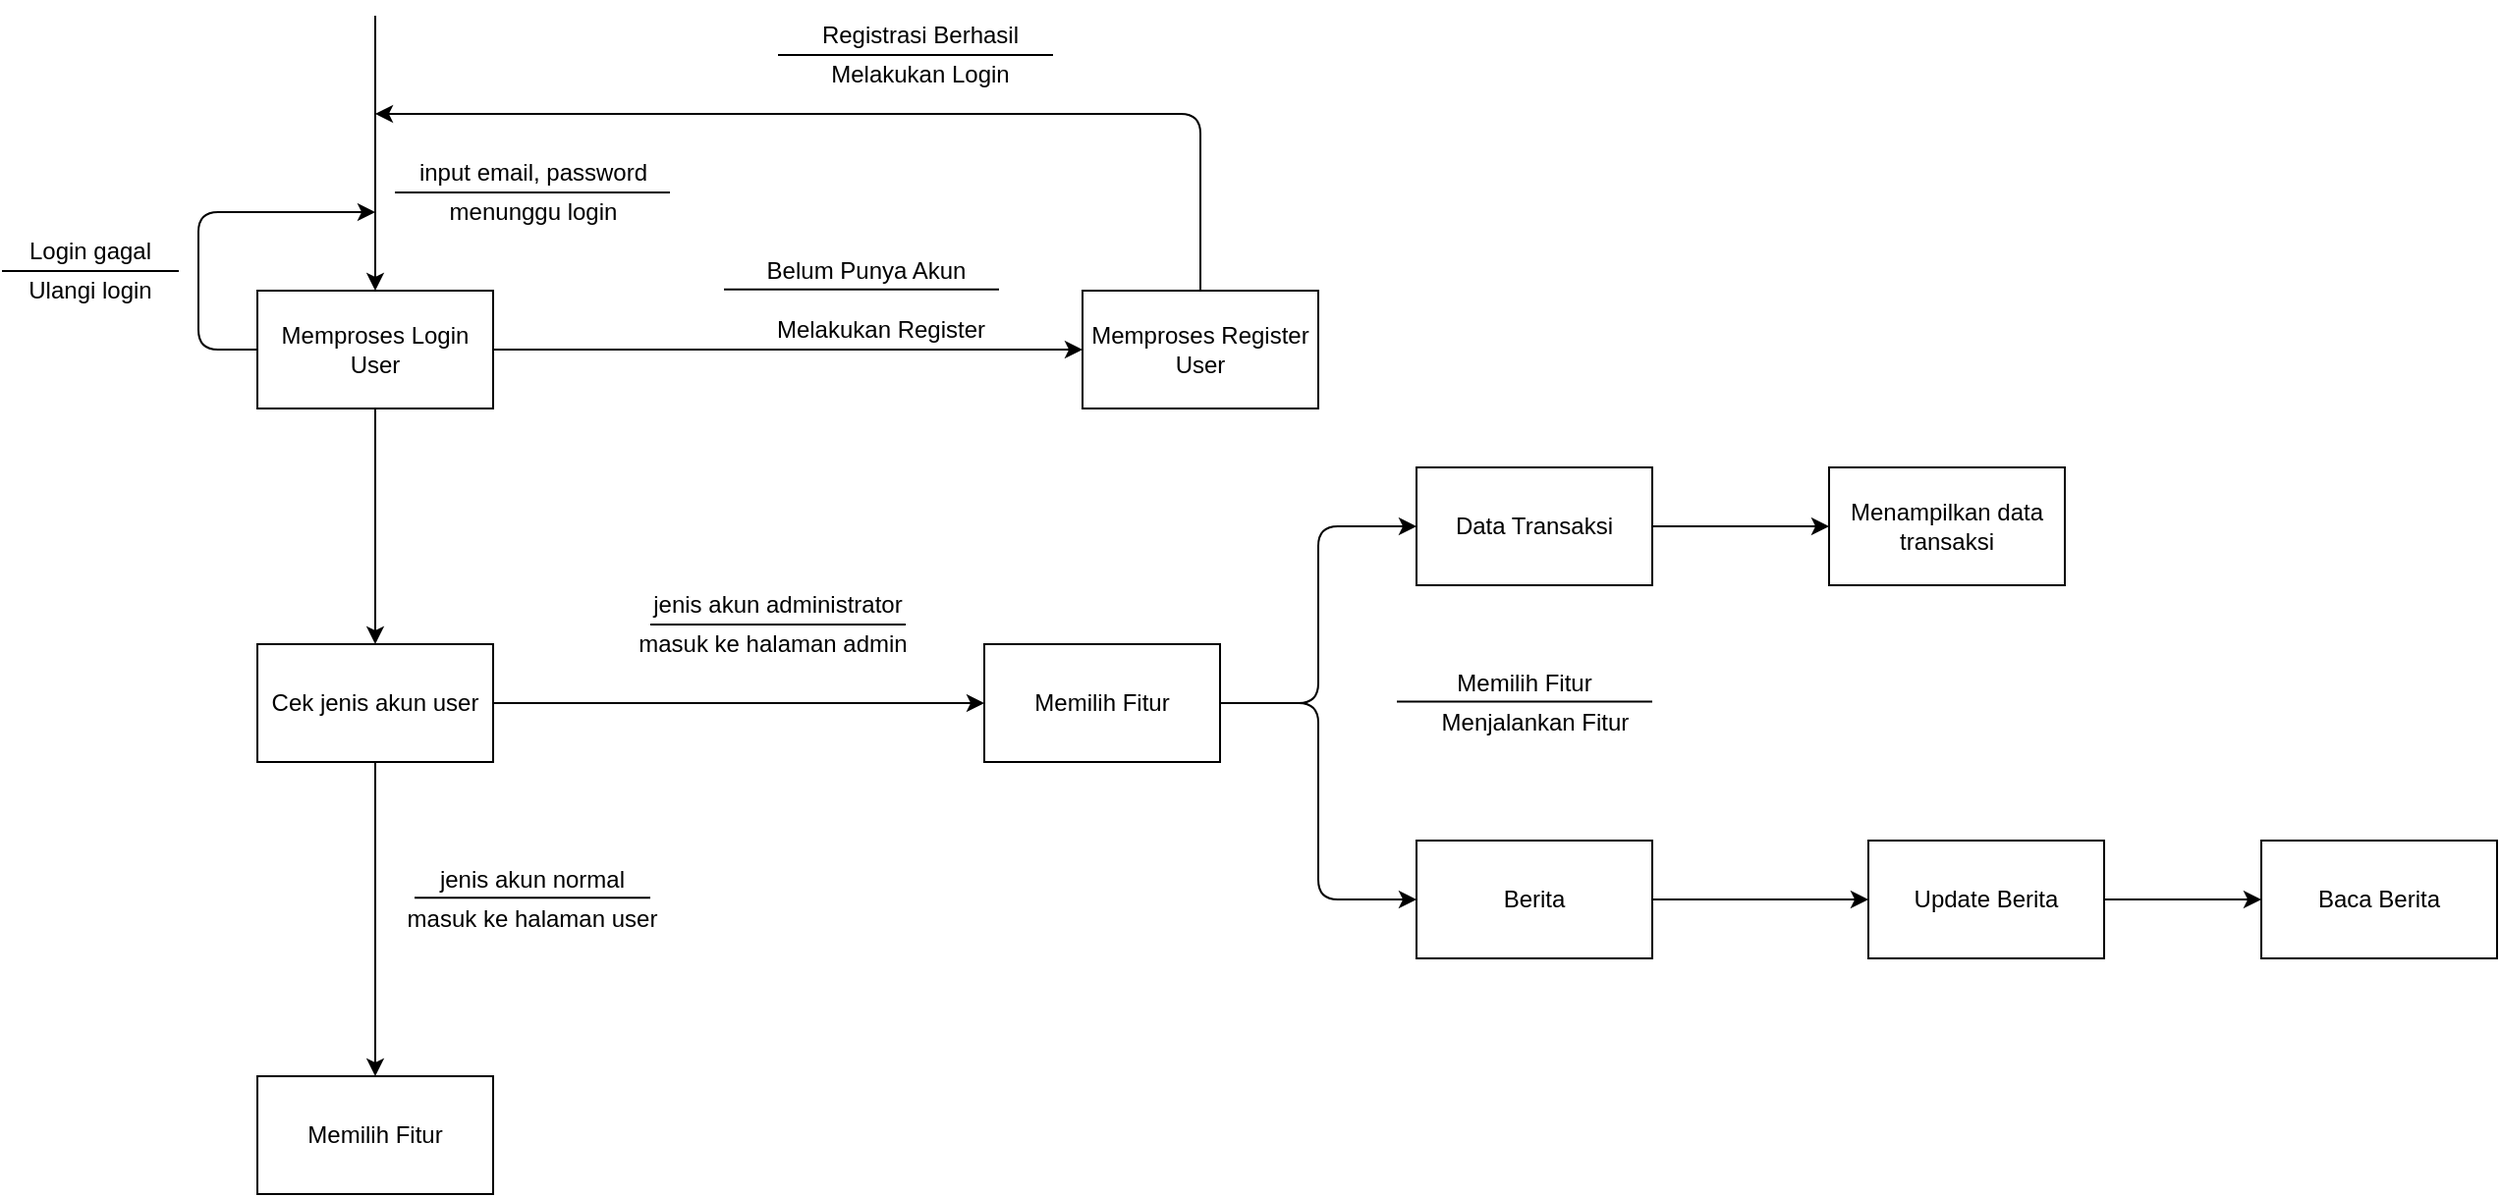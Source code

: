<mxfile version="14.4.9" type="github">
  <diagram id="Y3RQjts4w9S6fyrn0gKJ" name="Page-1">
    <mxGraphModel dx="1826" dy="829" grid="1" gridSize="10" guides="1" tooltips="1" connect="1" arrows="1" fold="1" page="1" pageScale="1" pageWidth="850" pageHeight="1100" math="0" shadow="0">
      <root>
        <mxCell id="0" />
        <mxCell id="1" parent="0" />
        <mxCell id="V7pk3bzo27fnIrdt9AIc-1" value="Memproses Login User" style="rounded=0;whiteSpace=wrap;html=1;" vertex="1" parent="1">
          <mxGeometry x="190" y="170" width="120" height="60" as="geometry" />
        </mxCell>
        <mxCell id="V7pk3bzo27fnIrdt9AIc-3" value="" style="endArrow=classic;html=1;entryX=0.5;entryY=0;entryDx=0;entryDy=0;" edge="1" parent="1" target="V7pk3bzo27fnIrdt9AIc-1">
          <mxGeometry width="50" height="50" relative="1" as="geometry">
            <mxPoint x="250" y="30" as="sourcePoint" />
            <mxPoint x="250" y="80" as="targetPoint" />
          </mxGeometry>
        </mxCell>
        <mxCell id="V7pk3bzo27fnIrdt9AIc-4" value="" style="edgeStyle=elbowEdgeStyle;elbow=horizontal;endArrow=classic;html=1;exitX=0;exitY=0.5;exitDx=0;exitDy=0;" edge="1" parent="1" source="V7pk3bzo27fnIrdt9AIc-1">
          <mxGeometry width="50" height="50" relative="1" as="geometry">
            <mxPoint x="280" y="310" as="sourcePoint" />
            <mxPoint x="250" y="130" as="targetPoint" />
            <Array as="points">
              <mxPoint x="160" y="190" />
            </Array>
          </mxGeometry>
        </mxCell>
        <mxCell id="V7pk3bzo27fnIrdt9AIc-5" value="Login gagal" style="text;html=1;strokeColor=none;fillColor=none;align=center;verticalAlign=middle;whiteSpace=wrap;rounded=0;" vertex="1" parent="1">
          <mxGeometry x="70" y="140" width="70" height="20" as="geometry" />
        </mxCell>
        <mxCell id="V7pk3bzo27fnIrdt9AIc-7" value="" style="endArrow=none;html=1;" edge="1" parent="1">
          <mxGeometry width="50" height="50" relative="1" as="geometry">
            <mxPoint x="60" y="160" as="sourcePoint" />
            <mxPoint x="150" y="160" as="targetPoint" />
          </mxGeometry>
        </mxCell>
        <mxCell id="V7pk3bzo27fnIrdt9AIc-8" value="Ulangi login" style="text;html=1;strokeColor=none;fillColor=none;align=center;verticalAlign=middle;whiteSpace=wrap;rounded=0;" vertex="1" parent="1">
          <mxGeometry x="70" y="160" width="70" height="20" as="geometry" />
        </mxCell>
        <mxCell id="V7pk3bzo27fnIrdt9AIc-9" value="" style="endArrow=classic;html=1;exitX=0.5;exitY=1;exitDx=0;exitDy=0;entryX=0.5;entryY=0;entryDx=0;entryDy=0;" edge="1" parent="1" source="V7pk3bzo27fnIrdt9AIc-1" target="V7pk3bzo27fnIrdt9AIc-13">
          <mxGeometry width="50" height="50" relative="1" as="geometry">
            <mxPoint x="430" y="300" as="sourcePoint" />
            <mxPoint x="250" y="330" as="targetPoint" />
          </mxGeometry>
        </mxCell>
        <mxCell id="V7pk3bzo27fnIrdt9AIc-10" value="jenis akun administrator" style="text;html=1;strokeColor=none;fillColor=none;align=center;verticalAlign=middle;whiteSpace=wrap;rounded=0;" vertex="1" parent="1">
          <mxGeometry x="390" y="320" width="130" height="20" as="geometry" />
        </mxCell>
        <mxCell id="V7pk3bzo27fnIrdt9AIc-11" value="" style="endArrow=none;html=1;" edge="1" parent="1">
          <mxGeometry width="50" height="50" relative="1" as="geometry">
            <mxPoint x="270" y="479.17" as="sourcePoint" />
            <mxPoint x="390" y="479.17" as="targetPoint" />
          </mxGeometry>
        </mxCell>
        <mxCell id="V7pk3bzo27fnIrdt9AIc-12" value="masuk ke halaman user" style="text;html=1;strokeColor=none;fillColor=none;align=center;verticalAlign=middle;whiteSpace=wrap;rounded=0;" vertex="1" parent="1">
          <mxGeometry x="265" y="480" width="130" height="20" as="geometry" />
        </mxCell>
        <mxCell id="V7pk3bzo27fnIrdt9AIc-13" value="Cek jenis akun user" style="rounded=0;whiteSpace=wrap;html=1;" vertex="1" parent="1">
          <mxGeometry x="190" y="350" width="120" height="60" as="geometry" />
        </mxCell>
        <mxCell id="V7pk3bzo27fnIrdt9AIc-15" value="" style="endArrow=classic;html=1;exitX=0.5;exitY=1;exitDx=0;exitDy=0;entryX=0.5;entryY=0;entryDx=0;entryDy=0;" edge="1" parent="1" source="V7pk3bzo27fnIrdt9AIc-13" target="V7pk3bzo27fnIrdt9AIc-51">
          <mxGeometry width="50" height="50" relative="1" as="geometry">
            <mxPoint x="400" y="520" as="sourcePoint" />
            <mxPoint x="250" y="540" as="targetPoint" />
          </mxGeometry>
        </mxCell>
        <mxCell id="V7pk3bzo27fnIrdt9AIc-16" value="" style="endArrow=classic;html=1;exitX=1;exitY=0.5;exitDx=0;exitDy=0;entryX=0;entryY=0.5;entryDx=0;entryDy=0;" edge="1" parent="1" source="V7pk3bzo27fnIrdt9AIc-13" target="V7pk3bzo27fnIrdt9AIc-20">
          <mxGeometry width="50" height="50" relative="1" as="geometry">
            <mxPoint x="570" y="430" as="sourcePoint" />
            <mxPoint x="620" y="380" as="targetPoint" />
          </mxGeometry>
        </mxCell>
        <mxCell id="V7pk3bzo27fnIrdt9AIc-17" value="jenis akun normal" style="text;html=1;strokeColor=none;fillColor=none;align=center;verticalAlign=middle;whiteSpace=wrap;rounded=0;" vertex="1" parent="1">
          <mxGeometry x="280" y="460" width="100" height="20" as="geometry" />
        </mxCell>
        <mxCell id="V7pk3bzo27fnIrdt9AIc-18" value="" style="endArrow=none;html=1;" edge="1" parent="1">
          <mxGeometry width="50" height="50" relative="1" as="geometry">
            <mxPoint x="390" y="340.0" as="sourcePoint" />
            <mxPoint x="520" y="340" as="targetPoint" />
          </mxGeometry>
        </mxCell>
        <mxCell id="V7pk3bzo27fnIrdt9AIc-19" value="Menjalankan Fitur" style="text;html=1;strokeColor=none;fillColor=none;align=center;verticalAlign=middle;whiteSpace=wrap;rounded=0;" vertex="1" parent="1">
          <mxGeometry x="767.5" y="380" width="145" height="20" as="geometry" />
        </mxCell>
        <mxCell id="V7pk3bzo27fnIrdt9AIc-20" value="Memilih Fitur" style="rounded=0;whiteSpace=wrap;html=1;" vertex="1" parent="1">
          <mxGeometry x="560" y="350" width="120" height="60" as="geometry" />
        </mxCell>
        <mxCell id="V7pk3bzo27fnIrdt9AIc-21" value="Data Transaksi" style="rounded=0;whiteSpace=wrap;html=1;" vertex="1" parent="1">
          <mxGeometry x="780" y="260" width="120" height="60" as="geometry" />
        </mxCell>
        <mxCell id="V7pk3bzo27fnIrdt9AIc-23" value="Berita" style="rounded=0;whiteSpace=wrap;html=1;" vertex="1" parent="1">
          <mxGeometry x="780" y="450" width="120" height="60" as="geometry" />
        </mxCell>
        <mxCell id="V7pk3bzo27fnIrdt9AIc-24" value="Menampilkan data transaksi" style="rounded=0;whiteSpace=wrap;html=1;" vertex="1" parent="1">
          <mxGeometry x="990" y="260" width="120" height="60" as="geometry" />
        </mxCell>
        <mxCell id="V7pk3bzo27fnIrdt9AIc-26" value="" style="edgeStyle=elbowEdgeStyle;elbow=horizontal;endArrow=classic;html=1;exitX=1;exitY=0.5;exitDx=0;exitDy=0;entryX=0;entryY=0.5;entryDx=0;entryDy=0;" edge="1" parent="1" source="V7pk3bzo27fnIrdt9AIc-20" target="V7pk3bzo27fnIrdt9AIc-21">
          <mxGeometry width="50" height="50" relative="1" as="geometry">
            <mxPoint x="690" y="400" as="sourcePoint" />
            <mxPoint x="740" y="350" as="targetPoint" />
          </mxGeometry>
        </mxCell>
        <mxCell id="V7pk3bzo27fnIrdt9AIc-27" value="" style="edgeStyle=elbowEdgeStyle;elbow=horizontal;endArrow=classic;html=1;entryX=0;entryY=0.5;entryDx=0;entryDy=0;exitX=1;exitY=0.5;exitDx=0;exitDy=0;" edge="1" parent="1" source="V7pk3bzo27fnIrdt9AIc-20" target="V7pk3bzo27fnIrdt9AIc-23">
          <mxGeometry width="50" height="50" relative="1" as="geometry">
            <mxPoint x="750" y="460" as="sourcePoint" />
            <mxPoint x="800" y="410" as="targetPoint" />
          </mxGeometry>
        </mxCell>
        <mxCell id="V7pk3bzo27fnIrdt9AIc-28" value="" style="endArrow=classic;html=1;entryX=0;entryY=0.5;entryDx=0;entryDy=0;exitX=1;exitY=0.5;exitDx=0;exitDy=0;" edge="1" parent="1" source="V7pk3bzo27fnIrdt9AIc-21" target="V7pk3bzo27fnIrdt9AIc-24">
          <mxGeometry width="50" height="50" relative="1" as="geometry">
            <mxPoint x="690" y="400" as="sourcePoint" />
            <mxPoint x="740" y="350" as="targetPoint" />
          </mxGeometry>
        </mxCell>
        <mxCell id="V7pk3bzo27fnIrdt9AIc-29" value="Update Berita" style="rounded=0;whiteSpace=wrap;html=1;" vertex="1" parent="1">
          <mxGeometry x="1010" y="450" width="120" height="60" as="geometry" />
        </mxCell>
        <mxCell id="V7pk3bzo27fnIrdt9AIc-30" value="" style="endArrow=classic;html=1;entryX=0;entryY=0.5;entryDx=0;entryDy=0;exitX=1;exitY=0.5;exitDx=0;exitDy=0;" edge="1" parent="1" source="V7pk3bzo27fnIrdt9AIc-23" target="V7pk3bzo27fnIrdt9AIc-29">
          <mxGeometry width="50" height="50" relative="1" as="geometry">
            <mxPoint x="850" y="400" as="sourcePoint" />
            <mxPoint x="900" y="350" as="targetPoint" />
          </mxGeometry>
        </mxCell>
        <mxCell id="V7pk3bzo27fnIrdt9AIc-31" value="Baca Berita" style="rounded=0;whiteSpace=wrap;html=1;" vertex="1" parent="1">
          <mxGeometry x="1210" y="450" width="120" height="60" as="geometry" />
        </mxCell>
        <mxCell id="V7pk3bzo27fnIrdt9AIc-32" value="" style="endArrow=classic;html=1;entryX=0;entryY=0.5;entryDx=0;entryDy=0;exitX=1;exitY=0.5;exitDx=0;exitDy=0;" edge="1" parent="1" source="V7pk3bzo27fnIrdt9AIc-29" target="V7pk3bzo27fnIrdt9AIc-31">
          <mxGeometry width="50" height="50" relative="1" as="geometry">
            <mxPoint x="850" y="400" as="sourcePoint" />
            <mxPoint x="900" y="350" as="targetPoint" />
          </mxGeometry>
        </mxCell>
        <mxCell id="V7pk3bzo27fnIrdt9AIc-33" value="Memilih Fitur" style="text;html=1;strokeColor=none;fillColor=none;align=center;verticalAlign=middle;whiteSpace=wrap;rounded=0;" vertex="1" parent="1">
          <mxGeometry x="770" y="360" width="130" height="20" as="geometry" />
        </mxCell>
        <mxCell id="V7pk3bzo27fnIrdt9AIc-34" value="" style="endArrow=none;html=1;" edge="1" parent="1">
          <mxGeometry width="50" height="50" relative="1" as="geometry">
            <mxPoint x="770" y="379.29" as="sourcePoint" />
            <mxPoint x="900" y="379.29" as="targetPoint" />
          </mxGeometry>
        </mxCell>
        <mxCell id="V7pk3bzo27fnIrdt9AIc-35" value="masuk ke halaman admin" style="text;html=1;strokeColor=none;fillColor=none;align=center;verticalAlign=middle;whiteSpace=wrap;rounded=0;" vertex="1" parent="1">
          <mxGeometry x="380" y="340" width="145" height="20" as="geometry" />
        </mxCell>
        <mxCell id="V7pk3bzo27fnIrdt9AIc-36" value="Belum Punya Akun" style="text;html=1;strokeColor=none;fillColor=none;align=center;verticalAlign=middle;whiteSpace=wrap;rounded=0;" vertex="1" parent="1">
          <mxGeometry x="430" y="150" width="140" height="20" as="geometry" />
        </mxCell>
        <mxCell id="V7pk3bzo27fnIrdt9AIc-37" value="" style="endArrow=none;html=1;" edge="1" parent="1">
          <mxGeometry width="50" height="50" relative="1" as="geometry">
            <mxPoint x="260" y="120" as="sourcePoint" />
            <mxPoint x="400" y="120" as="targetPoint" />
          </mxGeometry>
        </mxCell>
        <mxCell id="V7pk3bzo27fnIrdt9AIc-38" value="menunggu login" style="text;html=1;strokeColor=none;fillColor=none;align=center;verticalAlign=middle;whiteSpace=wrap;rounded=0;" vertex="1" parent="1">
          <mxGeometry x="283.75" y="120" width="92.5" height="20" as="geometry" />
        </mxCell>
        <mxCell id="V7pk3bzo27fnIrdt9AIc-40" value="Memproses Register User" style="rounded=0;whiteSpace=wrap;html=1;" vertex="1" parent="1">
          <mxGeometry x="610" y="170" width="120" height="60" as="geometry" />
        </mxCell>
        <mxCell id="V7pk3bzo27fnIrdt9AIc-41" value="input email, password" style="text;html=1;strokeColor=none;fillColor=none;align=center;verticalAlign=middle;whiteSpace=wrap;rounded=0;" vertex="1" parent="1">
          <mxGeometry x="262.5" y="100" width="135" height="20" as="geometry" />
        </mxCell>
        <mxCell id="V7pk3bzo27fnIrdt9AIc-42" value="" style="endArrow=none;html=1;" edge="1" parent="1">
          <mxGeometry width="50" height="50" relative="1" as="geometry">
            <mxPoint x="427.5" y="169.43" as="sourcePoint" />
            <mxPoint x="567.5" y="169.43" as="targetPoint" />
          </mxGeometry>
        </mxCell>
        <mxCell id="V7pk3bzo27fnIrdt9AIc-43" value="Melakukan Login" style="text;html=1;strokeColor=none;fillColor=none;align=center;verticalAlign=middle;whiteSpace=wrap;rounded=0;" vertex="1" parent="1">
          <mxGeometry x="469.07" y="50" width="116.87" height="20" as="geometry" />
        </mxCell>
        <mxCell id="V7pk3bzo27fnIrdt9AIc-44" value="" style="endArrow=classic;html=1;exitX=1;exitY=0.5;exitDx=0;exitDy=0;entryX=0;entryY=0.5;entryDx=0;entryDy=0;" edge="1" parent="1" source="V7pk3bzo27fnIrdt9AIc-1" target="V7pk3bzo27fnIrdt9AIc-40">
          <mxGeometry width="50" height="50" relative="1" as="geometry">
            <mxPoint x="450" y="200" as="sourcePoint" />
            <mxPoint x="500" y="150" as="targetPoint" />
          </mxGeometry>
        </mxCell>
        <mxCell id="V7pk3bzo27fnIrdt9AIc-47" value="" style="edgeStyle=elbowEdgeStyle;elbow=horizontal;endArrow=classic;html=1;exitX=0.5;exitY=0;exitDx=0;exitDy=0;" edge="1" parent="1" source="V7pk3bzo27fnIrdt9AIc-40">
          <mxGeometry width="50" height="50" relative="1" as="geometry">
            <mxPoint x="650" y="280" as="sourcePoint" />
            <mxPoint x="250" y="80" as="targetPoint" />
            <Array as="points">
              <mxPoint x="670" y="120" />
            </Array>
          </mxGeometry>
        </mxCell>
        <mxCell id="V7pk3bzo27fnIrdt9AIc-48" value="Registrasi Berhasil" style="text;html=1;strokeColor=none;fillColor=none;align=center;verticalAlign=middle;whiteSpace=wrap;rounded=0;" vertex="1" parent="1">
          <mxGeometry x="460" y="30" width="135" height="20" as="geometry" />
        </mxCell>
        <mxCell id="V7pk3bzo27fnIrdt9AIc-49" value="" style="endArrow=none;html=1;" edge="1" parent="1">
          <mxGeometry width="50" height="50" relative="1" as="geometry">
            <mxPoint x="455" y="50" as="sourcePoint" />
            <mxPoint x="595" y="50" as="targetPoint" />
          </mxGeometry>
        </mxCell>
        <mxCell id="V7pk3bzo27fnIrdt9AIc-50" value="Melakukan Register" style="text;html=1;strokeColor=none;fillColor=none;align=center;verticalAlign=middle;whiteSpace=wrap;rounded=0;" vertex="1" parent="1">
          <mxGeometry x="449.06" y="180" width="116.87" height="20" as="geometry" />
        </mxCell>
        <mxCell id="V7pk3bzo27fnIrdt9AIc-51" value="Memilih Fitur" style="rounded=0;whiteSpace=wrap;html=1;" vertex="1" parent="1">
          <mxGeometry x="190" y="570" width="120" height="60" as="geometry" />
        </mxCell>
      </root>
    </mxGraphModel>
  </diagram>
</mxfile>
